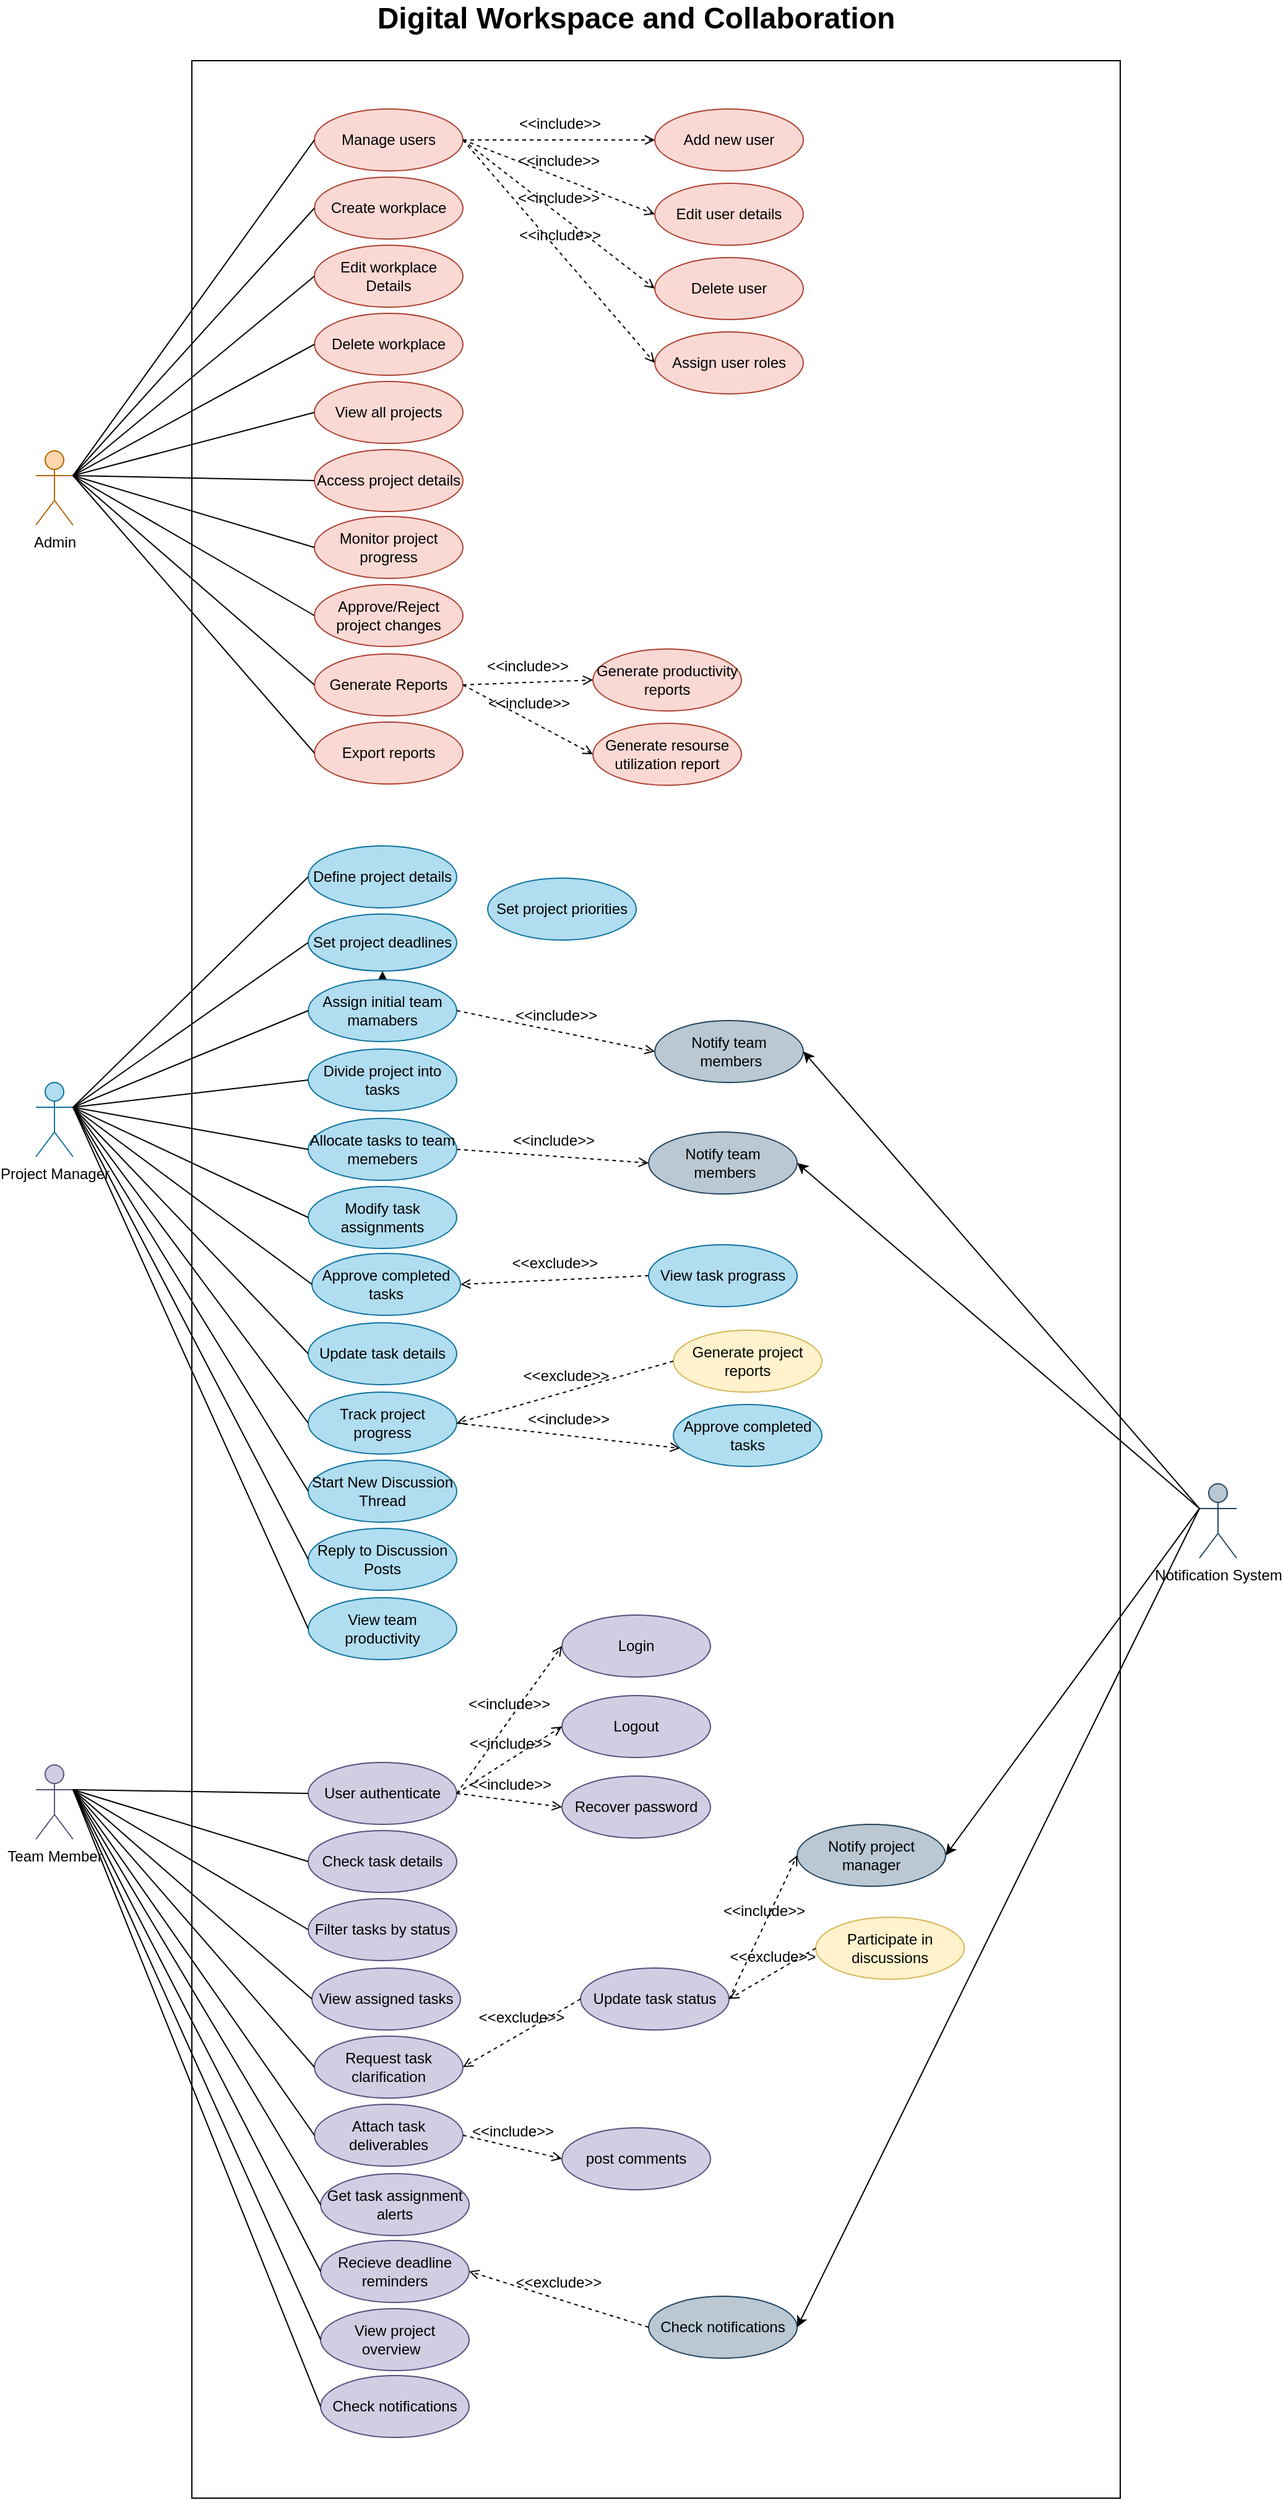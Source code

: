 <mxfile>
    <diagram id="Q62y2dem8TCjtpXGKC1d" name="Page-1">
        <mxGraphModel dx="3603" dy="2588" grid="1" gridSize="10" guides="1" tooltips="1" connect="1" arrows="1" fold="1" page="1" pageScale="1" pageWidth="827" pageHeight="1169" background="#ffffff" math="0" shadow="0">
            <root>
                <mxCell id="0"/>
                <mxCell id="1" parent="0"/>
                <mxCell id="134" value="" style="group" vertex="1" connectable="0" parent="1">
                    <mxGeometry x="-496" y="100" width="970" height="2017" as="geometry"/>
                </mxCell>
                <mxCell id="7" value="" style="rounded=0;whiteSpace=wrap;html=1;strokeColor=#000000;fontColor=#000000;fillColor=none;movable=1;resizable=1;rotatable=1;deletable=1;editable=1;connectable=1;" parent="134" vertex="1">
                    <mxGeometry x="126" y="49" width="750" height="1968" as="geometry"/>
                </mxCell>
                <mxCell id="2" value="&lt;font color=&quot;#000000&quot;&gt;Manage users&lt;/font&gt;" style="ellipse;whiteSpace=wrap;html=1;fillColor=#fad9d5;strokeColor=#ae4132;" parent="134" vertex="1">
                    <mxGeometry x="225" y="88" width="120" height="50" as="geometry"/>
                </mxCell>
                <mxCell id="92" style="edgeStyle=none;html=1;exitX=1;exitY=0.333;exitDx=0;exitDy=0;exitPerimeter=0;entryX=0;entryY=0.5;entryDx=0;entryDy=0;endArrow=none;endFill=0;strokeColor=#000000;" parent="134" source="4" target="2" edge="1">
                    <mxGeometry relative="1" as="geometry"/>
                </mxCell>
                <mxCell id="4" value="&lt;font color=&quot;#000000&quot;&gt;Admin&lt;/font&gt;" style="shape=umlActor;html=1;verticalLabelPosition=bottom;verticalAlign=top;align=center;strokeColor=#b46504;fillColor=#fad7ac;" parent="134" vertex="1">
                    <mxGeometry y="364" width="30" height="60" as="geometry"/>
                </mxCell>
                <mxCell id="8" value="&lt;font color=&quot;#000000&quot;&gt;Project Manager&lt;/font&gt;" style="shape=umlActor;html=1;verticalLabelPosition=bottom;verticalAlign=top;align=center;strokeColor=#10739e;fillColor=#b1ddf0;" parent="134" vertex="1">
                    <mxGeometry y="874" width="30" height="60" as="geometry"/>
                </mxCell>
                <mxCell id="9" value="&lt;font color=&quot;#000000&quot;&gt;Team Member&lt;/font&gt;" style="shape=umlActor;html=1;verticalLabelPosition=bottom;verticalAlign=top;align=center;strokeColor=#56517e;fillColor=#d0cee2;" parent="134" vertex="1">
                    <mxGeometry y="1425" width="30" height="60" as="geometry"/>
                </mxCell>
                <mxCell id="10" value="&lt;font color=&quot;#000000&quot;&gt;Notification System&lt;/font&gt;" style="shape=umlActor;html=1;verticalLabelPosition=bottom;verticalAlign=top;align=center;strokeColor=#23445d;fillColor=#bac8d3;" parent="134" vertex="1">
                    <mxGeometry x="940" y="1198" width="30" height="60" as="geometry"/>
                </mxCell>
                <mxCell id="12" value="&lt;font color=&quot;#000000&quot;&gt;Define project details&lt;/font&gt;" style="ellipse;whiteSpace=wrap;html=1;fillColor=#b1ddf0;strokeColor=#10739e;" parent="134" vertex="1">
                    <mxGeometry x="220" y="683" width="120" height="50" as="geometry"/>
                </mxCell>
                <mxCell id="102" style="edgeStyle=none;html=1;exitX=1;exitY=0.333;exitDx=0;exitDy=0;exitPerimeter=0;entryX=0;entryY=0.5;entryDx=0;entryDy=0;strokeColor=#000000;endArrow=none;endFill=0;" parent="134" source="8" target="12" edge="1">
                    <mxGeometry relative="1" as="geometry"/>
                </mxCell>
                <mxCell id="13" value="&lt;font color=&quot;#000000&quot;&gt;View assigned tasks&lt;/font&gt;" style="ellipse;whiteSpace=wrap;html=1;fillColor=#d0cee2;strokeColor=#56517e;" parent="134" vertex="1">
                    <mxGeometry x="223" y="1589" width="120" height="50" as="geometry"/>
                </mxCell>
                <mxCell id="14" value="&lt;font color=&quot;#000000&quot;&gt;Notify team&lt;br&gt;&amp;nbsp;members&lt;/font&gt;" style="ellipse;whiteSpace=wrap;html=1;fillColor=#bac8d3;strokeColor=#23445d;" parent="134" vertex="1">
                    <mxGeometry x="495" y="914" width="120" height="50" as="geometry"/>
                </mxCell>
                <mxCell id="126" style="edgeStyle=none;html=1;exitX=0;exitY=0.333;exitDx=0;exitDy=0;exitPerimeter=0;strokeColor=#000000;entryX=1;entryY=0.5;entryDx=0;entryDy=0;" parent="134" source="10" target="14" edge="1">
                    <mxGeometry relative="1" as="geometry">
                        <mxPoint x="760" y="844" as="targetPoint"/>
                    </mxGeometry>
                </mxCell>
                <mxCell id="15" value="&lt;font color=&quot;#000000&quot;&gt;Generate project reports&lt;/font&gt;" style="ellipse;whiteSpace=wrap;html=1;fillColor=#fff2cc;strokeColor=#d6b656;" parent="134" vertex="1">
                    <mxGeometry x="515" y="1074" width="120" height="50" as="geometry"/>
                </mxCell>
                <mxCell id="16" value="&lt;font style=&quot;font-size: 24px;&quot;&gt;&lt;b&gt;Digital Workspace and Collaboration&lt;/b&gt;&lt;/font&gt;" style="text;html=1;strokeColor=none;fillColor=none;align=center;verticalAlign=middle;whiteSpace=wrap;rounded=0;fontColor=#000000;" parent="134" vertex="1">
                    <mxGeometry x="260" width="450" height="30" as="geometry"/>
                </mxCell>
                <mxCell id="17" value="&lt;font color=&quot;#000000&quot;&gt;Create workplace&lt;/font&gt;" style="ellipse;whiteSpace=wrap;html=1;fillColor=#fad9d5;strokeColor=#ae4132;" parent="134" vertex="1">
                    <mxGeometry x="225" y="143" width="120" height="50" as="geometry"/>
                </mxCell>
                <mxCell id="21" value="&lt;font color=&quot;#000000&quot;&gt;Divide project into tasks&lt;/font&gt;" style="ellipse;whiteSpace=wrap;html=1;fillColor=#b1ddf0;strokeColor=#10739e;" parent="134" vertex="1">
                    <mxGeometry x="220" y="847" width="120" height="50" as="geometry"/>
                </mxCell>
                <mxCell id="23" value="&lt;font color=&quot;#000000&quot;&gt;Set project deadlines&lt;/font&gt;" style="ellipse;whiteSpace=wrap;html=1;fillColor=#b1ddf0;strokeColor=#10739e;" parent="134" vertex="1">
                    <mxGeometry x="220" y="738" width="120" height="46" as="geometry"/>
                </mxCell>
                <mxCell id="133" value="" style="edgeStyle=none;html=1;" edge="1" parent="134" source="24" target="23">
                    <mxGeometry relative="1" as="geometry"/>
                </mxCell>
                <mxCell id="24" value="&lt;font color=&quot;#000000&quot;&gt;Assign initial team mamabers&lt;/font&gt;" style="ellipse;whiteSpace=wrap;html=1;fillColor=#b1ddf0;strokeColor=#10739e;" parent="134" vertex="1">
                    <mxGeometry x="220" y="791" width="120" height="50" as="geometry"/>
                </mxCell>
                <mxCell id="28" value="&lt;font color=&quot;#000000&quot;&gt;Update task status&lt;/font&gt;" style="ellipse;whiteSpace=wrap;html=1;fillColor=#d0cee2;strokeColor=#56517e;" parent="134" vertex="1">
                    <mxGeometry x="440" y="1589" width="120" height="50" as="geometry"/>
                </mxCell>
                <mxCell id="30" value="&lt;font style=&quot;font-size: 12px;&quot;&gt;&amp;lt;&amp;lt;include&amp;gt;&amp;gt;&lt;/font&gt;" style="html=1;verticalAlign=bottom;labelBackgroundColor=none;endArrow=open;endFill=0;dashed=1;fontSize=24;fontColor=#000000;exitX=1;exitY=0.5;exitDx=0;exitDy=0;entryX=0;entryY=0.5;entryDx=0;entryDy=0;strokeColor=#000000;" parent="134" source="52" target="14" edge="1">
                    <mxGeometry x="0.002" width="160" relative="1" as="geometry">
                        <mxPoint x="365" y="728.33" as="sourcePoint"/>
                        <mxPoint x="555" y="728.33" as="targetPoint"/>
                        <mxPoint as="offset"/>
                    </mxGeometry>
                </mxCell>
                <mxCell id="31" value="&lt;font color=&quot;#000000&quot;&gt;Notify project manager&lt;/font&gt;" style="ellipse;whiteSpace=wrap;html=1;fillColor=#bac8d3;strokeColor=#23445d;" parent="134" vertex="1">
                    <mxGeometry x="615" y="1473" width="120" height="50" as="geometry"/>
                </mxCell>
                <mxCell id="32" value="&lt;font style=&quot;font-size: 12px;&quot;&gt;&amp;lt;&amp;lt;include&amp;gt;&amp;gt;&lt;/font&gt;" style="html=1;verticalAlign=bottom;labelBackgroundColor=none;endArrow=open;endFill=0;dashed=1;fontSize=24;fontColor=#000000;exitX=1;exitY=0.5;exitDx=0;exitDy=0;entryX=0;entryY=0.5;entryDx=0;entryDy=0;strokeColor=#000000;" parent="134" source="28" target="31" edge="1">
                    <mxGeometry x="0.004" width="160" relative="1" as="geometry">
                        <mxPoint x="335" y="1717" as="sourcePoint"/>
                        <mxPoint x="505" y="1711" as="targetPoint"/>
                        <mxPoint as="offset"/>
                    </mxGeometry>
                </mxCell>
                <mxCell id="33" value="&lt;font style=&quot;font-size: 12px;&quot;&gt;&amp;lt;&amp;lt;exclude&amp;gt;&amp;gt;&lt;/font&gt;" style="html=1;verticalAlign=bottom;labelBackgroundColor=none;endArrow=open;endFill=0;dashed=1;strokeColor=#000000;fontSize=24;fontColor=#000000;entryX=1;entryY=0.5;entryDx=0;entryDy=0;exitX=0;exitY=0.5;exitDx=0;exitDy=0;" parent="134" source="15" target="63" edge="1">
                    <mxGeometry width="160" relative="1" as="geometry">
                        <mxPoint x="455" y="889" as="sourcePoint"/>
                        <mxPoint x="615" y="889" as="targetPoint"/>
                    </mxGeometry>
                </mxCell>
                <mxCell id="34" value="&lt;font color=&quot;#000000&quot;&gt;Participate in discussions&lt;/font&gt;" style="ellipse;whiteSpace=wrap;html=1;fillColor=#fff2cc;strokeColor=#d6b656;" parent="134" vertex="1">
                    <mxGeometry x="630" y="1548" width="120" height="50" as="geometry"/>
                </mxCell>
                <mxCell id="35" value="&lt;font style=&quot;font-size: 12px;&quot;&gt;&amp;lt;&amp;lt;exclude&amp;gt;&amp;gt;&lt;/font&gt;" style="html=1;verticalAlign=bottom;labelBackgroundColor=none;endArrow=open;endFill=0;dashed=1;strokeColor=#000000;fontSize=24;fontColor=#000000;entryX=1;entryY=0.5;entryDx=0;entryDy=0;exitX=0;exitY=0.5;exitDx=0;exitDy=0;" parent="134" source="34" target="28" edge="1">
                    <mxGeometry width="160" relative="1" as="geometry">
                        <mxPoint x="475" y="1404" as="sourcePoint"/>
                        <mxPoint x="335" y="1404" as="targetPoint"/>
                    </mxGeometry>
                </mxCell>
                <mxCell id="36" value="&lt;font color=&quot;#000000&quot;&gt;Edit user details&lt;/font&gt;" style="ellipse;whiteSpace=wrap;html=1;fillColor=#fad9d5;strokeColor=#ae4132;" parent="134" vertex="1">
                    <mxGeometry x="500" y="148" width="120" height="50" as="geometry"/>
                </mxCell>
                <mxCell id="37" value="&lt;font color=&quot;#000000&quot;&gt;Delete user&lt;/font&gt;" style="ellipse;whiteSpace=wrap;html=1;fillColor=#fad9d5;strokeColor=#ae4132;" parent="134" vertex="1">
                    <mxGeometry x="500" y="208" width="120" height="50" as="geometry"/>
                </mxCell>
                <mxCell id="38" value="&lt;font color=&quot;#000000&quot;&gt;Assign user roles&lt;/font&gt;" style="ellipse;whiteSpace=wrap;html=1;fillColor=#fad9d5;strokeColor=#ae4132;" parent="134" vertex="1">
                    <mxGeometry x="500" y="268" width="120" height="50" as="geometry"/>
                </mxCell>
                <mxCell id="39" value="&lt;font color=&quot;#000000&quot;&gt;Edit workplace Details&lt;/font&gt;" style="ellipse;whiteSpace=wrap;html=1;fillColor=#fad9d5;strokeColor=#ae4132;" parent="134" vertex="1">
                    <mxGeometry x="225" y="198" width="120" height="50" as="geometry"/>
                </mxCell>
                <mxCell id="40" value="&lt;font color=&quot;#000000&quot;&gt;Delete workplace&lt;/font&gt;" style="ellipse;whiteSpace=wrap;html=1;fillColor=#fad9d5;strokeColor=#ae4132;" parent="134" vertex="1">
                    <mxGeometry x="225" y="253" width="120" height="50" as="geometry"/>
                </mxCell>
                <mxCell id="41" value="&lt;font color=&quot;#000000&quot;&gt;Set project priorities&lt;/font&gt;" style="ellipse;whiteSpace=wrap;html=1;fillColor=#b1ddf0;strokeColor=#10739e;" parent="134" vertex="1">
                    <mxGeometry x="365" y="709" width="120" height="50" as="geometry"/>
                </mxCell>
                <mxCell id="42" value="&lt;font color=&quot;#000000&quot;&gt;Attach task deliverables&lt;/font&gt;" style="ellipse;whiteSpace=wrap;html=1;fillColor=#d0cee2;strokeColor=#56517e;" parent="134" vertex="1">
                    <mxGeometry x="225" y="1699" width="120" height="50" as="geometry"/>
                </mxCell>
                <mxCell id="43" value="&lt;font color=&quot;#000000&quot;&gt;Request task clarification&lt;/font&gt;" style="ellipse;whiteSpace=wrap;html=1;fillColor=#d0cee2;strokeColor=#56517e;" parent="134" vertex="1">
                    <mxGeometry x="225" y="1644" width="120" height="50" as="geometry"/>
                </mxCell>
                <mxCell id="46" value="&lt;font color=&quot;#000000&quot;&gt;View all projects&lt;/font&gt;" style="ellipse;whiteSpace=wrap;html=1;fillColor=#fad9d5;strokeColor=#ae4132;" parent="134" vertex="1">
                    <mxGeometry x="225" y="308" width="120" height="50" as="geometry"/>
                </mxCell>
                <mxCell id="47" value="&lt;font color=&quot;#000000&quot;&gt;Access project details&lt;/font&gt;" style="ellipse;whiteSpace=wrap;html=1;fillColor=#fad9d5;strokeColor=#ae4132;" parent="134" vertex="1">
                    <mxGeometry x="225" y="363" width="120" height="50" as="geometry"/>
                </mxCell>
                <mxCell id="48" value="&lt;font color=&quot;#000000&quot;&gt;Monitor project progress&lt;/font&gt;" style="ellipse;whiteSpace=wrap;html=1;fillColor=#fad9d5;strokeColor=#ae4132;" parent="134" vertex="1">
                    <mxGeometry x="225" y="417" width="120" height="50" as="geometry"/>
                </mxCell>
                <mxCell id="49" value="&lt;font color=&quot;#000000&quot;&gt;Approve/Reject project changes&lt;/font&gt;" style="ellipse;whiteSpace=wrap;html=1;fillColor=#fad9d5;strokeColor=#ae4132;" parent="134" vertex="1">
                    <mxGeometry x="225" y="472" width="120" height="50" as="geometry"/>
                </mxCell>
                <mxCell id="50" value="&lt;font color=&quot;#000000&quot;&gt;Generate Reports&lt;/font&gt;" style="ellipse;whiteSpace=wrap;html=1;fillColor=#fad9d5;strokeColor=#ae4132;" parent="134" vertex="1">
                    <mxGeometry x="225" y="528" width="120" height="50" as="geometry"/>
                </mxCell>
                <mxCell id="51" value="&lt;font color=&quot;#000000&quot;&gt;Export reports&lt;/font&gt;" style="ellipse;whiteSpace=wrap;html=1;fillColor=#fad9d5;strokeColor=#ae4132;" parent="134" vertex="1">
                    <mxGeometry x="225" y="583" width="120" height="50" as="geometry"/>
                </mxCell>
                <mxCell id="52" value="&lt;font color=&quot;#000000&quot;&gt;Allocate tasks to team memebers&lt;/font&gt;" style="ellipse;whiteSpace=wrap;html=1;fillColor=#b1ddf0;strokeColor=#10739e;" parent="134" vertex="1">
                    <mxGeometry x="220" y="903" width="120" height="50" as="geometry"/>
                </mxCell>
                <mxCell id="53" value="&lt;font color=&quot;#000000&quot;&gt;Modify task assignments&lt;/font&gt;" style="ellipse;whiteSpace=wrap;html=1;fillColor=#b1ddf0;strokeColor=#10739e;" parent="134" vertex="1">
                    <mxGeometry x="220" y="958" width="120" height="50" as="geometry"/>
                </mxCell>
                <mxCell id="54" value="&lt;font color=&quot;#000000&quot;&gt;View task prograss&lt;/font&gt;" style="ellipse;whiteSpace=wrap;html=1;fillColor=#b1ddf0;strokeColor=#10739e;" parent="134" vertex="1">
                    <mxGeometry x="495" y="1005" width="120" height="50" as="geometry"/>
                </mxCell>
                <mxCell id="55" value="&lt;font color=&quot;#000000&quot;&gt;Update task details&lt;/font&gt;" style="ellipse;whiteSpace=wrap;html=1;fillColor=#b1ddf0;strokeColor=#10739e;" parent="134" vertex="1">
                    <mxGeometry x="220" y="1068" width="120" height="50" as="geometry"/>
                </mxCell>
                <mxCell id="56" value="&lt;font color=&quot;#000000&quot;&gt;Approve completed tasks&lt;/font&gt;" style="ellipse;whiteSpace=wrap;html=1;fillColor=#b1ddf0;strokeColor=#10739e;" parent="134" vertex="1">
                    <mxGeometry x="515" y="1134" width="120" height="50" as="geometry"/>
                </mxCell>
                <mxCell id="57" value="&lt;font color=&quot;#000000&quot;&gt;Start New Discussion Thread&lt;/font&gt;" style="ellipse;whiteSpace=wrap;html=1;fillColor=#b1ddf0;strokeColor=#10739e;" parent="134" vertex="1">
                    <mxGeometry x="220" y="1179" width="120" height="50" as="geometry"/>
                </mxCell>
                <mxCell id="58" value="&lt;font color=&quot;#000000&quot;&gt;Add new user&lt;/font&gt;" style="ellipse;whiteSpace=wrap;html=1;fillColor=#fad9d5;strokeColor=#ae4132;" parent="134" vertex="1">
                    <mxGeometry x="500" y="88" width="120" height="50" as="geometry"/>
                </mxCell>
                <mxCell id="59" value="&lt;font color=&quot;#000000&quot;&gt;Generate productivity reports&lt;/font&gt;" style="ellipse;whiteSpace=wrap;html=1;fillColor=#fad9d5;strokeColor=#ae4132;" parent="134" vertex="1">
                    <mxGeometry x="450" y="524" width="120" height="50" as="geometry"/>
                </mxCell>
                <mxCell id="60" value="&lt;font color=&quot;#000000&quot;&gt;Generate resourse utilization report&lt;/font&gt;" style="ellipse;whiteSpace=wrap;html=1;fillColor=#fad9d5;strokeColor=#ae4132;" parent="134" vertex="1">
                    <mxGeometry x="450" y="584" width="120" height="50" as="geometry"/>
                </mxCell>
                <mxCell id="61" value="&lt;font color=&quot;#000000&quot;&gt;Reply to Discussion Posts&lt;/font&gt;" style="ellipse;whiteSpace=wrap;html=1;fillColor=#b1ddf0;strokeColor=#10739e;" parent="134" vertex="1">
                    <mxGeometry x="220" y="1234" width="120" height="50" as="geometry"/>
                </mxCell>
                <mxCell id="62" value="&lt;font color=&quot;#000000&quot;&gt;View team productivity&lt;/font&gt;" style="ellipse;whiteSpace=wrap;html=1;fillColor=#b1ddf0;strokeColor=#10739e;" parent="134" vertex="1">
                    <mxGeometry x="220" y="1290" width="120" height="50" as="geometry"/>
                </mxCell>
                <mxCell id="63" value="&lt;font color=&quot;#000000&quot;&gt;Track project progress&lt;/font&gt;" style="ellipse;whiteSpace=wrap;html=1;fillColor=#b1ddf0;strokeColor=#10739e;" parent="134" vertex="1">
                    <mxGeometry x="220" y="1124" width="120" height="50" as="geometry"/>
                </mxCell>
                <mxCell id="64" value="&lt;font style=&quot;font-size: 12px;&quot;&gt;&amp;lt;&amp;lt;include&amp;gt;&amp;gt;&lt;/font&gt;" style="html=1;verticalAlign=bottom;labelBackgroundColor=none;endArrow=open;endFill=0;dashed=1;fontSize=24;fontColor=#000000;entryX=0.045;entryY=0.707;entryDx=0;entryDy=0;strokeColor=#000000;entryPerimeter=0;exitX=1;exitY=0.5;exitDx=0;exitDy=0;" parent="134" target="56" edge="1" source="63">
                    <mxGeometry x="0.002" width="160" relative="1" as="geometry">
                        <mxPoint x="350" y="1134" as="sourcePoint"/>
                        <mxPoint x="515.0" y="1203.0" as="targetPoint"/>
                        <mxPoint as="offset"/>
                    </mxGeometry>
                </mxCell>
                <mxCell id="65" value="&lt;font style=&quot;font-size: 12px;&quot;&gt;&amp;lt;&amp;lt;include&amp;gt;&amp;gt;&lt;/font&gt;" style="html=1;verticalAlign=bottom;labelBackgroundColor=none;endArrow=open;endFill=0;dashed=1;fontSize=24;fontColor=#000000;exitX=1;exitY=0.5;exitDx=0;exitDy=0;entryX=0;entryY=0.5;entryDx=0;entryDy=0;strokeColor=#000000;" parent="134" source="2" target="36" edge="1">
                    <mxGeometry width="160" relative="1" as="geometry">
                        <mxPoint x="570.0" y="429" as="sourcePoint"/>
                        <mxPoint x="540.0" y="329" as="targetPoint"/>
                    </mxGeometry>
                </mxCell>
                <mxCell id="66" value="&lt;font style=&quot;font-size: 12px;&quot;&gt;&amp;lt;&amp;lt;include&amp;gt;&amp;gt;&lt;/font&gt;" style="html=1;verticalAlign=bottom;labelBackgroundColor=none;endArrow=open;endFill=0;dashed=1;fontSize=24;fontColor=#000000;exitX=1;exitY=0.5;exitDx=0;exitDy=0;entryX=0;entryY=0.5;entryDx=0;entryDy=0;strokeColor=#000000;" parent="134" source="2" target="58" edge="1">
                    <mxGeometry width="160" relative="1" as="geometry">
                        <mxPoint x="360" y="159" as="sourcePoint"/>
                        <mxPoint x="450.0" y="239" as="targetPoint"/>
                    </mxGeometry>
                </mxCell>
                <mxCell id="67" value="&lt;font style=&quot;font-size: 12px;&quot;&gt;&amp;lt;&amp;lt;include&amp;gt;&amp;gt;&lt;/font&gt;" style="html=1;verticalAlign=bottom;labelBackgroundColor=none;endArrow=open;endFill=0;dashed=1;fontSize=24;fontColor=#000000;exitX=1;exitY=0.5;exitDx=0;exitDy=0;entryX=0;entryY=0.5;entryDx=0;entryDy=0;strokeColor=#000000;" parent="134" source="2" target="37" edge="1">
                    <mxGeometry width="160" relative="1" as="geometry">
                        <mxPoint x="360" y="159" as="sourcePoint"/>
                        <mxPoint x="470.0" y="209" as="targetPoint"/>
                    </mxGeometry>
                </mxCell>
                <mxCell id="68" value="&lt;font style=&quot;font-size: 12px;&quot;&gt;&amp;lt;&amp;lt;include&amp;gt;&amp;gt;&lt;/font&gt;" style="html=1;verticalAlign=bottom;labelBackgroundColor=none;endArrow=open;endFill=0;dashed=1;fontSize=24;fontColor=#000000;exitX=1;exitY=0.5;exitDx=0;exitDy=0;entryX=0;entryY=0.5;entryDx=0;entryDy=0;strokeColor=#000000;" parent="134" source="2" target="38" edge="1">
                    <mxGeometry width="160" relative="1" as="geometry">
                        <mxPoint x="360" y="159" as="sourcePoint"/>
                        <mxPoint x="505.0" y="259" as="targetPoint"/>
                    </mxGeometry>
                </mxCell>
                <mxCell id="69" value="&lt;font style=&quot;font-size: 12px;&quot;&gt;&amp;lt;&amp;lt;include&amp;gt;&amp;gt;&lt;/font&gt;" style="html=1;verticalAlign=bottom;labelBackgroundColor=none;endArrow=open;endFill=0;dashed=1;fontSize=24;fontColor=#000000;exitX=1;exitY=0.5;exitDx=0;exitDy=0;entryX=0;entryY=0.5;entryDx=0;entryDy=0;strokeColor=#000000;" parent="134" source="50" target="59" edge="1">
                    <mxGeometry width="160" relative="1" as="geometry">
                        <mxPoint x="360" y="159" as="sourcePoint"/>
                        <mxPoint x="505.0" y="319" as="targetPoint"/>
                    </mxGeometry>
                </mxCell>
                <mxCell id="70" value="&lt;font style=&quot;font-size: 12px;&quot;&gt;&amp;lt;&amp;lt;include&amp;gt;&amp;gt;&lt;/font&gt;" style="html=1;verticalAlign=bottom;labelBackgroundColor=none;endArrow=open;endFill=0;dashed=1;fontSize=24;fontColor=#000000;entryX=0;entryY=0.5;entryDx=0;entryDy=0;strokeColor=#000000;exitX=1;exitY=0.5;exitDx=0;exitDy=0;" parent="134" source="50" target="60" edge="1">
                    <mxGeometry width="160" relative="1" as="geometry">
                        <mxPoint x="360" y="624" as="sourcePoint"/>
                        <mxPoint x="460.0" y="559.0" as="targetPoint"/>
                    </mxGeometry>
                </mxCell>
                <mxCell id="71" value="&lt;font color=&quot;#000000&quot;&gt;User authenticate&lt;/font&gt;" style="ellipse;whiteSpace=wrap;html=1;fillColor=#d0cee2;strokeColor=#56517e;" parent="134" vertex="1">
                    <mxGeometry x="220" y="1423" width="120" height="50" as="geometry"/>
                </mxCell>
                <mxCell id="72" value="&lt;font color=&quot;#000000&quot;&gt;Login&lt;/font&gt;" style="ellipse;whiteSpace=wrap;html=1;fillColor=#d0cee2;strokeColor=#56517e;" parent="134" vertex="1">
                    <mxGeometry x="425" y="1304" width="120" height="50" as="geometry"/>
                </mxCell>
                <mxCell id="73" value="&lt;font color=&quot;#000000&quot;&gt;Logout&lt;/font&gt;" style="ellipse;whiteSpace=wrap;html=1;fillColor=#d0cee2;strokeColor=#56517e;" parent="134" vertex="1">
                    <mxGeometry x="425" y="1369" width="120" height="50" as="geometry"/>
                </mxCell>
                <mxCell id="74" value="&lt;font color=&quot;#000000&quot;&gt;Recover password&lt;/font&gt;" style="ellipse;whiteSpace=wrap;html=1;fillColor=#d0cee2;strokeColor=#56517e;" parent="134" vertex="1">
                    <mxGeometry x="425" y="1434" width="120" height="50" as="geometry"/>
                </mxCell>
                <mxCell id="75" value="&lt;font color=&quot;#000000&quot;&gt;Check task details&lt;/font&gt;" style="ellipse;whiteSpace=wrap;html=1;fillColor=#d0cee2;strokeColor=#56517e;" parent="134" vertex="1">
                    <mxGeometry x="220" y="1478" width="120" height="50" as="geometry"/>
                </mxCell>
                <mxCell id="76" value="&lt;font color=&quot;#000000&quot;&gt;Filter tasks by status&lt;/font&gt;" style="ellipse;whiteSpace=wrap;html=1;fillColor=#d0cee2;strokeColor=#56517e;" parent="134" vertex="1">
                    <mxGeometry x="220" y="1533" width="120" height="50" as="geometry"/>
                </mxCell>
                <mxCell id="77" value="&lt;font color=&quot;#000000&quot;&gt;Get task assignment alerts&lt;/font&gt;" style="ellipse;whiteSpace=wrap;html=1;fillColor=#d0cee2;strokeColor=#56517e;" parent="134" vertex="1">
                    <mxGeometry x="230" y="1755" width="120" height="50" as="geometry"/>
                </mxCell>
                <mxCell id="78" value="&lt;font color=&quot;#000000&quot;&gt;Recieve deadline reminders&lt;/font&gt;" style="ellipse;whiteSpace=wrap;html=1;fillColor=#d0cee2;strokeColor=#56517e;" parent="134" vertex="1">
                    <mxGeometry x="230" y="1809" width="120" height="50" as="geometry"/>
                </mxCell>
                <mxCell id="79" value="&lt;font color=&quot;#000000&quot;&gt;View project overview&lt;span style=&quot;white-space: pre;&quot;&gt;&#9;&lt;/span&gt;&lt;/font&gt;" style="ellipse;whiteSpace=wrap;html=1;fillColor=#d0cee2;strokeColor=#56517e;" parent="134" vertex="1">
                    <mxGeometry x="230" y="1864" width="120" height="50" as="geometry"/>
                </mxCell>
                <mxCell id="80" value="&lt;font color=&quot;#000000&quot;&gt;Check notifications&lt;/font&gt;" style="ellipse;whiteSpace=wrap;html=1;fillColor=#d0cee2;strokeColor=#56517e;" parent="134" vertex="1">
                    <mxGeometry x="230" y="1918" width="120" height="50" as="geometry"/>
                </mxCell>
                <mxCell id="81" value="&lt;font style=&quot;font-size: 12px;&quot;&gt;&amp;lt;&amp;lt;include&amp;gt;&amp;gt;&lt;/font&gt;" style="html=1;verticalAlign=bottom;labelBackgroundColor=none;endArrow=open;endFill=0;dashed=1;fontSize=24;fontColor=#000000;exitX=1;exitY=0.5;exitDx=0;exitDy=0;entryX=0;entryY=0.5;entryDx=0;entryDy=0;strokeColor=#000000;" parent="134" source="24" target="82" edge="1">
                    <mxGeometry x="0.002" width="160" relative="1" as="geometry">
                        <mxPoint x="345" y="730" as="sourcePoint"/>
                        <mxPoint x="560" y="638.33" as="targetPoint"/>
                        <mxPoint as="offset"/>
                    </mxGeometry>
                </mxCell>
                <mxCell id="82" value="&lt;font color=&quot;#000000&quot;&gt;Notify team&lt;br&gt;&amp;nbsp;members&lt;/font&gt;" style="ellipse;whiteSpace=wrap;html=1;fillColor=#bac8d3;strokeColor=#23445d;" parent="134" vertex="1">
                    <mxGeometry x="500" y="824" width="120" height="50" as="geometry"/>
                </mxCell>
                <mxCell id="85" value="&lt;font color=&quot;#000000&quot;&gt;post comments&lt;/font&gt;" style="ellipse;whiteSpace=wrap;html=1;fillColor=#d0cee2;strokeColor=#56517e;" parent="134" vertex="1">
                    <mxGeometry x="425" y="1718" width="120" height="50" as="geometry"/>
                </mxCell>
                <mxCell id="86" value="&lt;font style=&quot;font-size: 12px;&quot;&gt;&amp;lt;&amp;lt;include&amp;gt;&amp;gt;&lt;/font&gt;" style="html=1;verticalAlign=bottom;labelBackgroundColor=none;endArrow=open;endFill=0;dashed=1;fontSize=24;fontColor=#000000;exitX=1;exitY=0.5;exitDx=0;exitDy=0;entryX=0;entryY=0.5;entryDx=0;entryDy=0;strokeColor=#000000;" parent="134" source="42" target="85" edge="1">
                    <mxGeometry x="0.004" width="160" relative="1" as="geometry">
                        <mxPoint x="360" y="1609" as="sourcePoint"/>
                        <mxPoint x="495" y="1639" as="targetPoint"/>
                        <mxPoint as="offset"/>
                    </mxGeometry>
                </mxCell>
                <mxCell id="87" value="&lt;font color=&quot;#000000&quot;&gt;Approve completed tasks&lt;/font&gt;" style="ellipse;whiteSpace=wrap;html=1;fillColor=#b1ddf0;strokeColor=#10739e;" parent="134" vertex="1">
                    <mxGeometry x="223" y="1012" width="120" height="50" as="geometry"/>
                </mxCell>
                <mxCell id="88" value="&lt;font style=&quot;font-size: 12px;&quot;&gt;&amp;lt;&amp;lt;exclude&amp;gt;&amp;gt;&lt;/font&gt;" style="html=1;verticalAlign=bottom;labelBackgroundColor=none;endArrow=open;endFill=0;dashed=1;strokeColor=#000000;fontSize=24;fontColor=#000000;exitX=0;exitY=0.5;exitDx=0;exitDy=0;entryX=1;entryY=0.5;entryDx=0;entryDy=0;" parent="134" source="54" edge="1" target="87">
                    <mxGeometry width="160" relative="1" as="geometry">
                        <mxPoint x="480" y="1044" as="sourcePoint"/>
                        <mxPoint x="350" y="1034" as="targetPoint"/>
                    </mxGeometry>
                </mxCell>
                <mxCell id="89" value="&lt;font color=&quot;#000000&quot;&gt;Check notifications&lt;/font&gt;" style="ellipse;whiteSpace=wrap;html=1;fillColor=#bac8d3;strokeColor=#23445d;" parent="134" vertex="1">
                    <mxGeometry x="495" y="1854" width="120" height="50" as="geometry"/>
                </mxCell>
                <mxCell id="90" value="&lt;font style=&quot;font-size: 12px;&quot;&gt;&amp;lt;&amp;lt;exclude&amp;gt;&amp;gt;&lt;/font&gt;" style="html=1;verticalAlign=bottom;labelBackgroundColor=none;endArrow=open;endFill=0;dashed=1;strokeColor=#000000;fontSize=24;fontColor=#000000;entryX=1;entryY=0.5;entryDx=0;entryDy=0;exitX=0;exitY=0.5;exitDx=0;exitDy=0;" parent="134" source="89" target="78" edge="1">
                    <mxGeometry x="-0.002" width="160" relative="1" as="geometry">
                        <mxPoint x="495" y="1709" as="sourcePoint"/>
                        <mxPoint x="360" y="1609" as="targetPoint"/>
                        <mxPoint as="offset"/>
                    </mxGeometry>
                </mxCell>
                <mxCell id="91" value="&lt;font style=&quot;font-size: 12px;&quot;&gt;&amp;lt;&amp;lt;exclude&amp;gt;&amp;gt;&lt;/font&gt;" style="html=1;verticalAlign=bottom;labelBackgroundColor=none;endArrow=open;endFill=0;dashed=1;strokeColor=#000000;fontSize=24;fontColor=#000000;entryX=1;entryY=0.5;entryDx=0;entryDy=0;exitX=0;exitY=0.5;exitDx=0;exitDy=0;" parent="134" source="28" target="43" edge="1">
                    <mxGeometry x="-0.002" width="160" relative="1" as="geometry">
                        <mxPoint x="505" y="1889" as="sourcePoint"/>
                        <mxPoint x="360" y="1847.5" as="targetPoint"/>
                        <mxPoint as="offset"/>
                    </mxGeometry>
                </mxCell>
                <mxCell id="93" style="edgeStyle=none;html=1;exitX=1;exitY=0.333;exitDx=0;exitDy=0;exitPerimeter=0;entryX=0;entryY=0.5;entryDx=0;entryDy=0;endArrow=none;endFill=0;strokeColor=#000000;" parent="134" source="4" target="17" edge="1">
                    <mxGeometry relative="1" as="geometry">
                        <mxPoint x="40" y="394" as="sourcePoint"/>
                        <mxPoint x="240" y="159" as="targetPoint"/>
                    </mxGeometry>
                </mxCell>
                <mxCell id="94" style="edgeStyle=none;html=1;entryX=0;entryY=0.5;entryDx=0;entryDy=0;endArrow=none;endFill=0;strokeColor=#000000;" parent="134" target="39" edge="1">
                    <mxGeometry relative="1" as="geometry">
                        <mxPoint x="30" y="384" as="sourcePoint"/>
                        <mxPoint x="235" y="229" as="targetPoint"/>
                    </mxGeometry>
                </mxCell>
                <mxCell id="95" style="edgeStyle=none;html=1;entryX=0;entryY=0.5;entryDx=0;entryDy=0;endArrow=none;endFill=0;strokeColor=#000000;exitX=1;exitY=0.333;exitDx=0;exitDy=0;exitPerimeter=0;" parent="134" source="4" target="40" edge="1">
                    <mxGeometry relative="1" as="geometry">
                        <mxPoint x="40" y="394" as="sourcePoint"/>
                        <mxPoint x="235.0" y="279" as="targetPoint"/>
                    </mxGeometry>
                </mxCell>
                <mxCell id="96" style="edgeStyle=none;html=1;entryX=0;entryY=0.5;entryDx=0;entryDy=0;endArrow=none;endFill=0;strokeColor=#000000;" parent="134" target="46" edge="1">
                    <mxGeometry relative="1" as="geometry">
                        <mxPoint x="30" y="384" as="sourcePoint"/>
                        <mxPoint x="230.0" y="329" as="targetPoint"/>
                    </mxGeometry>
                </mxCell>
                <mxCell id="97" style="edgeStyle=none;html=1;entryX=0;entryY=0.5;entryDx=0;entryDy=0;endArrow=none;endFill=0;strokeColor=#000000;" parent="134" target="47" edge="1">
                    <mxGeometry relative="1" as="geometry">
                        <mxPoint x="30" y="384" as="sourcePoint"/>
                        <mxPoint x="230.0" y="379" as="targetPoint"/>
                    </mxGeometry>
                </mxCell>
                <mxCell id="98" style="edgeStyle=none;html=1;entryX=0;entryY=0.5;entryDx=0;entryDy=0;endArrow=none;endFill=0;strokeColor=#000000;" parent="134" target="48" edge="1">
                    <mxGeometry relative="1" as="geometry">
                        <mxPoint x="30" y="384" as="sourcePoint"/>
                        <mxPoint x="230.0" y="429.0" as="targetPoint"/>
                    </mxGeometry>
                </mxCell>
                <mxCell id="99" style="edgeStyle=none;html=1;entryX=0;entryY=0.5;entryDx=0;entryDy=0;endArrow=none;endFill=0;strokeColor=#000000;" parent="134" target="49" edge="1">
                    <mxGeometry relative="1" as="geometry">
                        <mxPoint x="30" y="384" as="sourcePoint"/>
                        <mxPoint x="230" y="479" as="targetPoint"/>
                    </mxGeometry>
                </mxCell>
                <mxCell id="100" style="edgeStyle=none;html=1;entryX=0;entryY=0.5;entryDx=0;entryDy=0;endArrow=none;endFill=0;strokeColor=#000000;" parent="134" target="50" edge="1">
                    <mxGeometry relative="1" as="geometry">
                        <mxPoint x="30" y="384" as="sourcePoint"/>
                        <mxPoint x="230" y="529" as="targetPoint"/>
                    </mxGeometry>
                </mxCell>
                <mxCell id="101" style="edgeStyle=none;html=1;entryX=0;entryY=0.5;entryDx=0;entryDy=0;endArrow=none;endFill=0;strokeColor=#000000;" parent="134" target="51" edge="1">
                    <mxGeometry relative="1" as="geometry">
                        <mxPoint x="30" y="384" as="sourcePoint"/>
                        <mxPoint x="235" y="589" as="targetPoint"/>
                    </mxGeometry>
                </mxCell>
                <mxCell id="127" style="edgeStyle=none;html=1;exitX=0;exitY=0.333;exitDx=0;exitDy=0;exitPerimeter=0;strokeColor=#000000;entryX=1;entryY=0.5;entryDx=0;entryDy=0;" parent="134" source="10" target="31" edge="1">
                    <mxGeometry relative="1" as="geometry">
                        <mxPoint x="760" y="1404.0" as="targetPoint"/>
                    </mxGeometry>
                </mxCell>
                <mxCell id="103" style="edgeStyle=none;html=1;exitX=1;exitY=0.333;exitDx=0;exitDy=0;exitPerimeter=0;entryX=0;entryY=0.5;entryDx=0;entryDy=0;strokeColor=#000000;endArrow=none;endFill=0;" parent="134" source="8" target="23" edge="1">
                    <mxGeometry relative="1" as="geometry">
                        <mxPoint x="40" y="844" as="sourcePoint"/>
                        <mxPoint x="235" y="744" as="targetPoint"/>
                    </mxGeometry>
                </mxCell>
                <mxCell id="104" style="edgeStyle=none;html=1;entryX=0;entryY=0.5;entryDx=0;entryDy=0;strokeColor=#000000;endArrow=none;endFill=0;exitX=1;exitY=0.333;exitDx=0;exitDy=0;exitPerimeter=0;" parent="134" source="8" target="24" edge="1">
                    <mxGeometry relative="1" as="geometry">
                        <mxPoint x="30" y="834" as="sourcePoint"/>
                        <mxPoint x="235.0" y="792" as="targetPoint"/>
                    </mxGeometry>
                </mxCell>
                <mxCell id="105" style="edgeStyle=none;html=1;entryX=0;entryY=0.5;entryDx=0;entryDy=0;strokeColor=#000000;endArrow=none;endFill=0;exitX=1;exitY=0.333;exitDx=0;exitDy=0;exitPerimeter=0;" parent="134" source="8" target="21" edge="1">
                    <mxGeometry relative="1" as="geometry">
                        <mxPoint x="30" y="834" as="sourcePoint"/>
                        <mxPoint x="240.0" y="840" as="targetPoint"/>
                    </mxGeometry>
                </mxCell>
                <mxCell id="106" style="edgeStyle=none;html=1;entryX=0;entryY=0.5;entryDx=0;entryDy=0;strokeColor=#000000;endArrow=none;endFill=0;exitX=1;exitY=0.333;exitDx=0;exitDy=0;exitPerimeter=0;" parent="134" source="8" target="52" edge="1">
                    <mxGeometry relative="1" as="geometry">
                        <mxPoint x="30" y="834" as="sourcePoint"/>
                        <mxPoint x="235.0" y="890" as="targetPoint"/>
                    </mxGeometry>
                </mxCell>
                <mxCell id="107" style="edgeStyle=none;html=1;entryX=0;entryY=0.5;entryDx=0;entryDy=0;strokeColor=#000000;endArrow=none;endFill=0;exitX=1;exitY=0.333;exitDx=0;exitDy=0;exitPerimeter=0;" parent="134" source="8" target="53" edge="1">
                    <mxGeometry relative="1" as="geometry">
                        <mxPoint x="30" y="834" as="sourcePoint"/>
                        <mxPoint x="235.0" y="940" as="targetPoint"/>
                    </mxGeometry>
                </mxCell>
                <mxCell id="108" style="edgeStyle=none;html=1;entryX=0;entryY=0.5;entryDx=0;entryDy=0;strokeColor=#000000;endArrow=none;endFill=0;exitX=1;exitY=0.333;exitDx=0;exitDy=0;exitPerimeter=0;" parent="134" source="8" target="87" edge="1">
                    <mxGeometry relative="1" as="geometry">
                        <mxPoint x="20" y="904" as="sourcePoint"/>
                        <mxPoint x="235.0" y="990" as="targetPoint"/>
                    </mxGeometry>
                </mxCell>
                <mxCell id="109" style="edgeStyle=none;html=1;entryX=0;entryY=0.5;entryDx=0;entryDy=0;strokeColor=#000000;endArrow=none;endFill=0;exitX=1;exitY=0.333;exitDx=0;exitDy=0;exitPerimeter=0;" parent="134" source="8" target="55" edge="1">
                    <mxGeometry relative="1" as="geometry">
                        <mxPoint x="30" y="834" as="sourcePoint"/>
                        <mxPoint x="240" y="1040" as="targetPoint"/>
                    </mxGeometry>
                </mxCell>
                <mxCell id="110" style="edgeStyle=none;html=1;entryX=0;entryY=0.5;entryDx=0;entryDy=0;strokeColor=#000000;endArrow=none;endFill=0;exitX=1;exitY=0.333;exitDx=0;exitDy=0;exitPerimeter=0;" parent="134" source="8" target="63" edge="1">
                    <mxGeometry relative="1" as="geometry">
                        <mxPoint x="30" y="834" as="sourcePoint"/>
                        <mxPoint x="235.0" y="1090" as="targetPoint"/>
                    </mxGeometry>
                </mxCell>
                <mxCell id="111" style="edgeStyle=none;html=1;entryX=0;entryY=0.5;entryDx=0;entryDy=0;strokeColor=#000000;endArrow=none;endFill=0;exitX=1;exitY=0.333;exitDx=0;exitDy=0;exitPerimeter=0;" parent="134" source="8" target="57" edge="1">
                    <mxGeometry relative="1" as="geometry">
                        <mxPoint x="30" y="834" as="sourcePoint"/>
                        <mxPoint x="240" y="1140" as="targetPoint"/>
                    </mxGeometry>
                </mxCell>
                <mxCell id="112" style="edgeStyle=none;html=1;entryX=0;entryY=0.5;entryDx=0;entryDy=0;strokeColor=#000000;endArrow=none;endFill=0;exitX=1;exitY=0.333;exitDx=0;exitDy=0;exitPerimeter=0;" parent="134" source="8" target="61" edge="1">
                    <mxGeometry relative="1" as="geometry">
                        <mxPoint x="40" y="844" as="sourcePoint"/>
                        <mxPoint x="235" y="1190" as="targetPoint"/>
                    </mxGeometry>
                </mxCell>
                <mxCell id="113" style="edgeStyle=none;html=1;entryX=0;entryY=0.5;entryDx=0;entryDy=0;strokeColor=#000000;endArrow=none;endFill=0;exitX=1;exitY=0.333;exitDx=0;exitDy=0;exitPerimeter=0;" parent="134" source="8" target="62" edge="1">
                    <mxGeometry relative="1" as="geometry">
                        <mxPoint x="30" y="914" as="sourcePoint"/>
                        <mxPoint x="235" y="1238" as="targetPoint"/>
                    </mxGeometry>
                </mxCell>
                <mxCell id="115" style="edgeStyle=none;html=1;exitX=1;exitY=0.333;exitDx=0;exitDy=0;exitPerimeter=0;entryX=0;entryY=0.5;entryDx=0;entryDy=0;strokeColor=#000000;endArrow=none;endFill=0;" parent="134" source="9" target="75" edge="1">
                    <mxGeometry relative="1" as="geometry">
                        <mxPoint x="40" y="1394" as="sourcePoint"/>
                        <mxPoint x="230" y="1404" as="targetPoint"/>
                    </mxGeometry>
                </mxCell>
                <mxCell id="116" style="edgeStyle=none;html=1;exitX=1;exitY=0.333;exitDx=0;exitDy=0;exitPerimeter=0;entryX=0;entryY=0.5;entryDx=0;entryDy=0;strokeColor=#000000;endArrow=none;endFill=0;" parent="134" source="9" target="76" edge="1">
                    <mxGeometry relative="1" as="geometry">
                        <mxPoint x="40" y="1394" as="sourcePoint"/>
                        <mxPoint x="230" y="1454" as="targetPoint"/>
                    </mxGeometry>
                </mxCell>
                <mxCell id="114" style="edgeStyle=none;html=1;exitX=1;exitY=0.333;exitDx=0;exitDy=0;exitPerimeter=0;entryX=0;entryY=0.5;entryDx=0;entryDy=0;strokeColor=#000000;endArrow=none;endFill=0;" parent="134" source="9" target="71" edge="1">
                    <mxGeometry relative="1" as="geometry"/>
                </mxCell>
                <mxCell id="117" style="edgeStyle=none;html=1;exitX=1;exitY=0.333;exitDx=0;exitDy=0;exitPerimeter=0;entryX=0;entryY=0.5;entryDx=0;entryDy=0;strokeColor=#000000;endArrow=none;endFill=0;" parent="134" source="9" target="13" edge="1">
                    <mxGeometry relative="1" as="geometry">
                        <mxPoint x="40" y="1394" as="sourcePoint"/>
                        <mxPoint x="230" y="1504" as="targetPoint"/>
                    </mxGeometry>
                </mxCell>
                <mxCell id="118" style="edgeStyle=none;html=1;exitX=1;exitY=0.333;exitDx=0;exitDy=0;exitPerimeter=0;strokeColor=#000000;endArrow=none;endFill=0;entryX=0;entryY=0.5;entryDx=0;entryDy=0;" parent="134" source="9" target="43" edge="1">
                    <mxGeometry relative="1" as="geometry">
                        <mxPoint x="50" y="1404" as="sourcePoint"/>
                        <mxPoint x="220" y="1624" as="targetPoint"/>
                    </mxGeometry>
                </mxCell>
                <mxCell id="119" style="edgeStyle=none;html=1;exitX=1;exitY=0.333;exitDx=0;exitDy=0;exitPerimeter=0;strokeColor=#000000;endArrow=none;endFill=0;entryX=0;entryY=0.5;entryDx=0;entryDy=0;" parent="134" source="9" target="42" edge="1">
                    <mxGeometry relative="1" as="geometry">
                        <mxPoint x="40" y="1394" as="sourcePoint"/>
                        <mxPoint x="230" y="1629" as="targetPoint"/>
                    </mxGeometry>
                </mxCell>
                <mxCell id="120" style="edgeStyle=none;html=1;exitX=1;exitY=0.333;exitDx=0;exitDy=0;exitPerimeter=0;strokeColor=#000000;endArrow=none;endFill=0;entryX=0;entryY=0.5;entryDx=0;entryDy=0;" parent="134" source="9" target="77" edge="1">
                    <mxGeometry relative="1" as="geometry">
                        <mxPoint x="40" y="1394" as="sourcePoint"/>
                        <mxPoint x="240" y="1729" as="targetPoint"/>
                    </mxGeometry>
                </mxCell>
                <mxCell id="121" style="edgeStyle=none;html=1;exitX=1;exitY=0.333;exitDx=0;exitDy=0;exitPerimeter=0;strokeColor=#000000;endArrow=none;endFill=0;entryX=0;entryY=0.5;entryDx=0;entryDy=0;" parent="134" source="9" target="78" edge="1">
                    <mxGeometry relative="1" as="geometry">
                        <mxPoint x="40" y="1394" as="sourcePoint"/>
                        <mxPoint x="240" y="1789" as="targetPoint"/>
                    </mxGeometry>
                </mxCell>
                <mxCell id="123" style="edgeStyle=none;html=1;exitX=1;exitY=0.333;exitDx=0;exitDy=0;exitPerimeter=0;strokeColor=#000000;endArrow=none;endFill=0;entryX=0;entryY=0.5;entryDx=0;entryDy=0;" parent="134" source="9" target="79" edge="1">
                    <mxGeometry relative="1" as="geometry">
                        <mxPoint x="40" y="1394.0" as="sourcePoint"/>
                        <mxPoint x="235.0" y="1809.0" as="targetPoint"/>
                    </mxGeometry>
                </mxCell>
                <mxCell id="124" style="edgeStyle=none;html=1;exitX=1;exitY=0.333;exitDx=0;exitDy=0;exitPerimeter=0;strokeColor=#000000;endArrow=none;endFill=0;entryX=0;entryY=0.5;entryDx=0;entryDy=0;" parent="134" source="9" target="80" edge="1">
                    <mxGeometry relative="1" as="geometry">
                        <mxPoint x="40" y="1394" as="sourcePoint"/>
                        <mxPoint x="235" y="1879" as="targetPoint"/>
                    </mxGeometry>
                </mxCell>
                <mxCell id="130" value="&lt;font style=&quot;font-size: 12px;&quot;&gt;&amp;lt;&amp;lt;include&amp;gt;&amp;gt;&lt;/font&gt;" style="html=1;verticalAlign=bottom;labelBackgroundColor=none;endArrow=open;endFill=0;dashed=1;fontSize=24;fontColor=#000000;exitX=1;exitY=0.5;exitDx=0;exitDy=0;strokeColor=#000000;entryX=0;entryY=0.5;entryDx=0;entryDy=0;" parent="134" source="71" target="72" edge="1">
                    <mxGeometry width="160" relative="1" as="geometry">
                        <mxPoint x="345" y="1394.0" as="sourcePoint"/>
                        <mxPoint x="420" y="1374" as="targetPoint"/>
                    </mxGeometry>
                </mxCell>
                <mxCell id="125" style="edgeStyle=none;html=1;exitX=0;exitY=0.333;exitDx=0;exitDy=0;exitPerimeter=0;entryX=1;entryY=0.5;entryDx=0;entryDy=0;strokeColor=#000000;" parent="134" source="10" target="82" edge="1">
                    <mxGeometry relative="1" as="geometry"/>
                </mxCell>
                <mxCell id="131" value="&lt;font style=&quot;font-size: 12px;&quot;&gt;&amp;lt;&amp;lt;include&amp;gt;&amp;gt;&lt;/font&gt;" style="html=1;verticalAlign=bottom;labelBackgroundColor=none;endArrow=open;endFill=0;dashed=1;fontSize=24;fontColor=#000000;exitX=1;exitY=0.5;exitDx=0;exitDy=0;strokeColor=#000000;entryX=0;entryY=0.5;entryDx=0;entryDy=0;" parent="134" source="71" target="73" edge="1">
                    <mxGeometry width="160" relative="1" as="geometry">
                        <mxPoint x="350" y="1404" as="sourcePoint"/>
                        <mxPoint x="435.0" y="1379" as="targetPoint"/>
                    </mxGeometry>
                </mxCell>
                <mxCell id="128" style="edgeStyle=none;html=1;exitX=0;exitY=0.333;exitDx=0;exitDy=0;exitPerimeter=0;entryX=1;entryY=0.5;entryDx=0;entryDy=0;strokeColor=#000000;" parent="134" source="10" target="89" edge="1">
                    <mxGeometry relative="1" as="geometry"/>
                </mxCell>
                <mxCell id="132" value="&lt;font style=&quot;font-size: 12px;&quot;&gt;&amp;lt;&amp;lt;include&amp;gt;&amp;gt;&lt;/font&gt;" style="html=1;verticalAlign=bottom;labelBackgroundColor=none;endArrow=open;endFill=0;dashed=1;fontSize=24;fontColor=#000000;exitX=1;exitY=0.5;exitDx=0;exitDy=0;strokeColor=#000000;entryX=0;entryY=0.5;entryDx=0;entryDy=0;" parent="134" source="71" target="74" edge="1">
                    <mxGeometry width="160" relative="1" as="geometry">
                        <mxPoint x="350" y="1404" as="sourcePoint"/>
                        <mxPoint x="435.0" y="1429" as="targetPoint"/>
                    </mxGeometry>
                </mxCell>
            </root>
        </mxGraphModel>
    </diagram>
</mxfile>